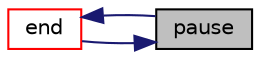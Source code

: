 digraph "pause"
{
 // LATEX_PDF_SIZE
  edge [fontname="Helvetica",fontsize="10",labelfontname="Helvetica",labelfontsize="10"];
  node [fontname="Helvetica",fontsize="10",shape=record];
  rankdir="RL";
  Node1 [label="pause",height=0.2,width=0.4,color="black", fillcolor="grey75", style="filled", fontcolor="black",tooltip=" "];
  Node1 -> Node2 [dir="back",color="midnightblue",fontsize="10",style="solid",fontname="Helvetica"];
  Node2 [label="end",height=0.2,width=0.4,color="red", fillcolor="white", style="filled",URL="$classpFlow_1_1Timer.html#aaf81d3fdaf258088d7692fa70cece087",tooltip=" "];
  Node2 -> Node1 [dir="back",color="midnightblue",fontsize="10",style="solid",fontname="Helvetica"];
}
